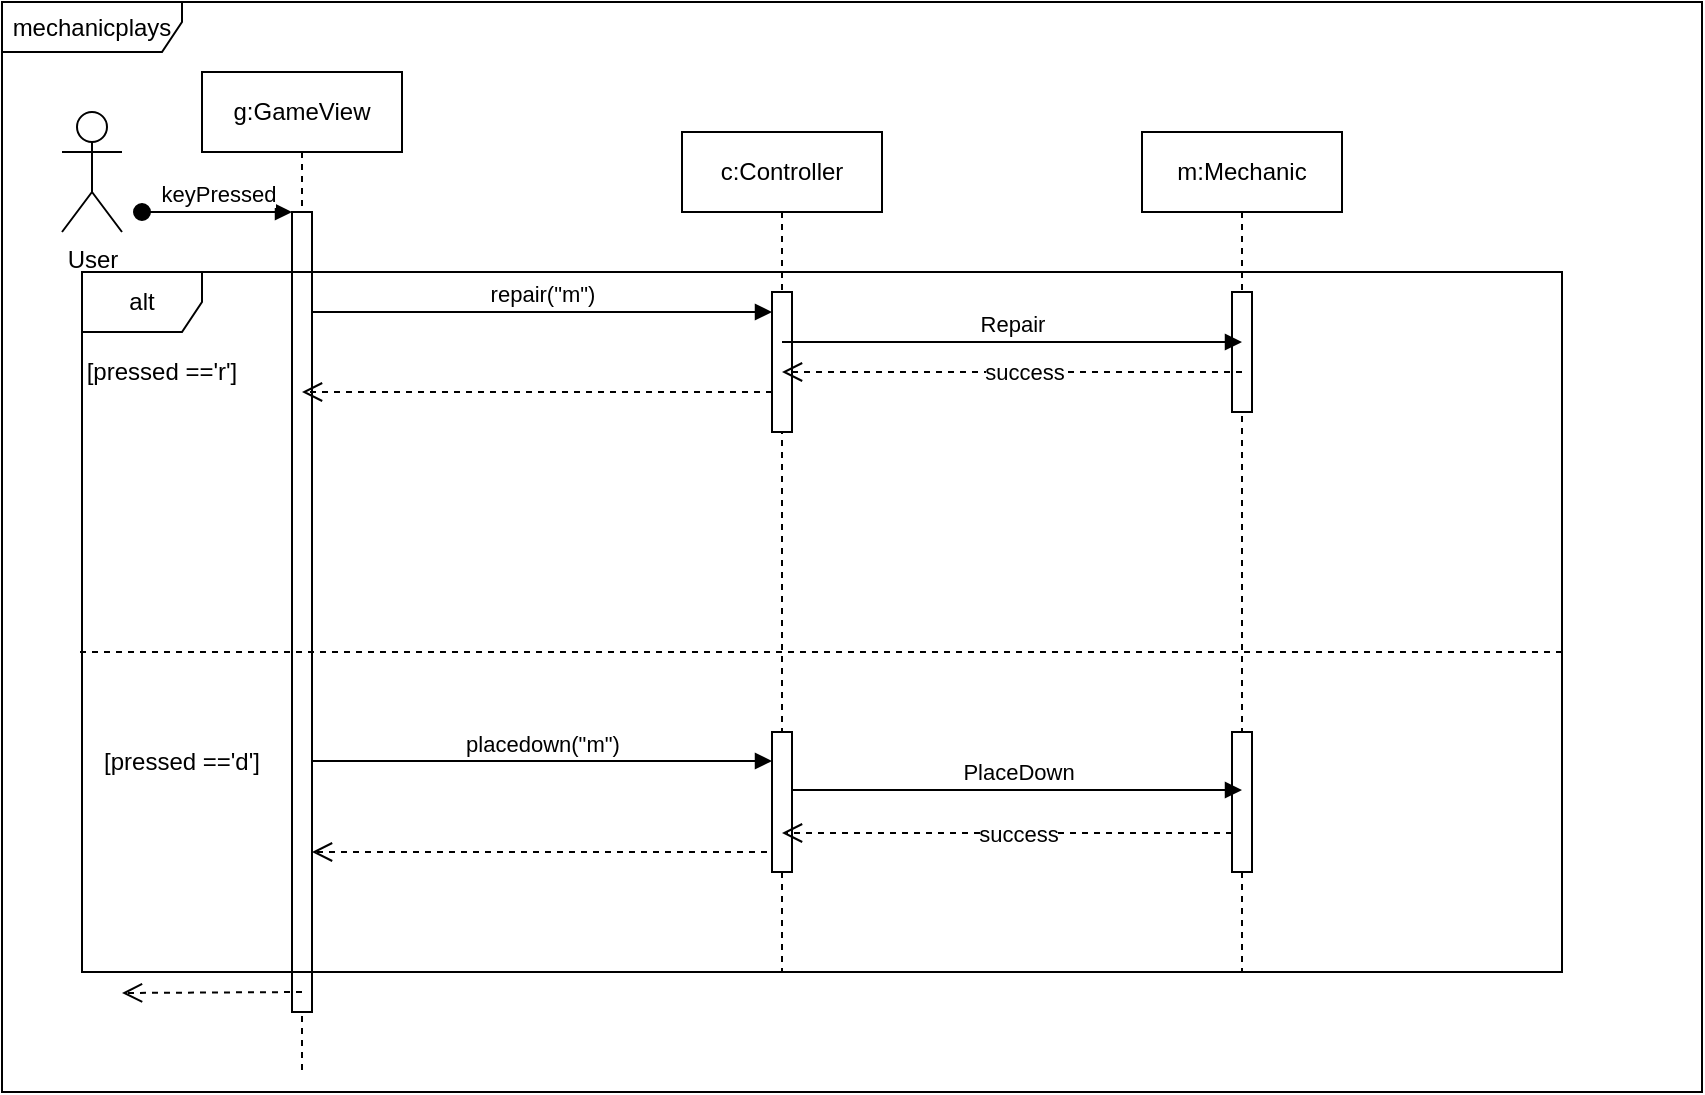 <mxfile version="21.3.2" type="device">
  <diagram name="Page-1" id="2YBvvXClWsGukQMizWep">
    <mxGraphModel dx="1900" dy="1681" grid="1" gridSize="10" guides="1" tooltips="1" connect="1" arrows="1" fold="1" page="1" pageScale="1" pageWidth="850" pageHeight="1100" math="0" shadow="0">
      <root>
        <mxCell id="0" />
        <mxCell id="1" parent="0" />
        <mxCell id="q2f-xhn5rMyfj30fSA3c-1" value="g:GameView" style="shape=umlLifeline;perimeter=lifelinePerimeter;whiteSpace=wrap;html=1;container=0;dropTarget=0;collapsible=0;recursiveResize=0;outlineConnect=0;portConstraint=eastwest;newEdgeStyle={&quot;edgeStyle&quot;:&quot;elbowEdgeStyle&quot;,&quot;elbow&quot;:&quot;vertical&quot;,&quot;curved&quot;:0,&quot;rounded&quot;:0};" parent="1" vertex="1">
          <mxGeometry x="40" y="10" width="100" height="500" as="geometry" />
        </mxCell>
        <mxCell id="q2f-xhn5rMyfj30fSA3c-2" value="" style="html=1;points=[];perimeter=orthogonalPerimeter;outlineConnect=0;targetShapes=umlLifeline;portConstraint=eastwest;newEdgeStyle={&quot;edgeStyle&quot;:&quot;elbowEdgeStyle&quot;,&quot;elbow&quot;:&quot;vertical&quot;,&quot;curved&quot;:0,&quot;rounded&quot;:0};" parent="q2f-xhn5rMyfj30fSA3c-1" vertex="1">
          <mxGeometry x="45" y="70" width="10" height="400" as="geometry" />
        </mxCell>
        <mxCell id="q2f-xhn5rMyfj30fSA3c-3" value="keyPressed" style="html=1;verticalAlign=bottom;startArrow=oval;endArrow=block;startSize=8;edgeStyle=elbowEdgeStyle;elbow=vertical;curved=0;rounded=0;" parent="q2f-xhn5rMyfj30fSA3c-1" target="q2f-xhn5rMyfj30fSA3c-2" edge="1">
          <mxGeometry relative="1" as="geometry">
            <mxPoint x="-30" y="70" as="sourcePoint" />
          </mxGeometry>
        </mxCell>
        <mxCell id="q2f-xhn5rMyfj30fSA3c-4" value="c:Controller" style="shape=umlLifeline;perimeter=lifelinePerimeter;whiteSpace=wrap;html=1;container=0;dropTarget=0;collapsible=0;recursiveResize=0;outlineConnect=0;portConstraint=eastwest;newEdgeStyle={&quot;edgeStyle&quot;:&quot;elbowEdgeStyle&quot;,&quot;elbow&quot;:&quot;vertical&quot;,&quot;curved&quot;:0,&quot;rounded&quot;:0};" parent="1" vertex="1">
          <mxGeometry x="280" y="40" width="100" height="420" as="geometry" />
        </mxCell>
        <mxCell id="q2f-xhn5rMyfj30fSA3c-5" value="" style="html=1;points=[];perimeter=orthogonalPerimeter;outlineConnect=0;targetShapes=umlLifeline;portConstraint=eastwest;newEdgeStyle={&quot;edgeStyle&quot;:&quot;elbowEdgeStyle&quot;,&quot;elbow&quot;:&quot;vertical&quot;,&quot;curved&quot;:0,&quot;rounded&quot;:0};" parent="q2f-xhn5rMyfj30fSA3c-4" vertex="1">
          <mxGeometry x="45" y="80" width="10" height="70" as="geometry" />
        </mxCell>
        <mxCell id="q2f-xhn5rMyfj30fSA3c-6" value="repair(&quot;m&quot;)" style="html=1;verticalAlign=bottom;endArrow=block;edgeStyle=elbowEdgeStyle;elbow=vertical;curved=0;rounded=0;" parent="1" source="q2f-xhn5rMyfj30fSA3c-2" target="q2f-xhn5rMyfj30fSA3c-5" edge="1">
          <mxGeometry relative="1" as="geometry">
            <mxPoint x="195" y="130" as="sourcePoint" />
            <Array as="points">
              <mxPoint x="240" y="130" />
              <mxPoint x="300" y="140" />
              <mxPoint x="180" y="120" />
            </Array>
          </mxGeometry>
        </mxCell>
        <mxCell id="q2f-xhn5rMyfj30fSA3c-7" value="m:Mechanic" style="shape=umlLifeline;perimeter=lifelinePerimeter;whiteSpace=wrap;html=1;container=0;dropTarget=0;collapsible=0;recursiveResize=0;outlineConnect=0;portConstraint=eastwest;newEdgeStyle={&quot;edgeStyle&quot;:&quot;elbowEdgeStyle&quot;,&quot;elbow&quot;:&quot;vertical&quot;,&quot;curved&quot;:0,&quot;rounded&quot;:0};" parent="1" vertex="1">
          <mxGeometry x="510" y="40" width="100" height="420" as="geometry" />
        </mxCell>
        <mxCell id="q2f-xhn5rMyfj30fSA3c-8" value="" style="html=1;points=[];perimeter=orthogonalPerimeter;outlineConnect=0;targetShapes=umlLifeline;portConstraint=eastwest;newEdgeStyle={&quot;edgeStyle&quot;:&quot;elbowEdgeStyle&quot;,&quot;elbow&quot;:&quot;vertical&quot;,&quot;curved&quot;:0,&quot;rounded&quot;:0};" parent="q2f-xhn5rMyfj30fSA3c-7" vertex="1">
          <mxGeometry x="45" y="80" width="10" height="60" as="geometry" />
        </mxCell>
        <mxCell id="q2f-xhn5rMyfj30fSA3c-9" value="alt" style="shape=umlFrame;whiteSpace=wrap;html=1;pointerEvents=0;" parent="1" vertex="1">
          <mxGeometry x="-20" y="110" width="740" height="350" as="geometry" />
        </mxCell>
        <mxCell id="q2f-xhn5rMyfj30fSA3c-10" value="[pressed ==&#39;r&#39;]" style="text;html=1;strokeColor=none;fillColor=none;align=center;verticalAlign=middle;whiteSpace=wrap;rounded=0;" parent="1" vertex="1">
          <mxGeometry x="-20" y="145" width="80" height="30" as="geometry" />
        </mxCell>
        <mxCell id="q2f-xhn5rMyfj30fSA3c-11" value="Repair" style="html=1;verticalAlign=bottom;endArrow=block;edgeStyle=elbowEdgeStyle;elbow=vertical;curved=0;rounded=0;" parent="1" edge="1">
          <mxGeometry relative="1" as="geometry">
            <mxPoint x="330" y="145" as="sourcePoint" />
            <Array as="points">
              <mxPoint x="475" y="145" />
              <mxPoint x="535" y="155" />
              <mxPoint x="415" y="135" />
            </Array>
            <mxPoint x="560" y="145" as="targetPoint" />
          </mxGeometry>
        </mxCell>
        <mxCell id="q2f-xhn5rMyfj30fSA3c-12" value="" style="html=1;verticalAlign=bottom;endArrow=open;dashed=1;endSize=8;edgeStyle=elbowEdgeStyle;elbow=vertical;curved=0;rounded=0;" parent="1" edge="1">
          <mxGeometry relative="1" as="geometry">
            <mxPoint x="330" y="159.5" as="targetPoint" />
            <Array as="points">
              <mxPoint x="440" y="160" />
              <mxPoint x="400" y="160" />
            </Array>
            <mxPoint x="560" y="160" as="sourcePoint" />
          </mxGeometry>
        </mxCell>
        <mxCell id="q2f-xhn5rMyfj30fSA3c-13" value="success" style="edgeLabel;html=1;align=center;verticalAlign=middle;resizable=0;points=[];" parent="q2f-xhn5rMyfj30fSA3c-12" vertex="1" connectable="0">
          <mxGeometry x="-0.153" y="-4" relative="1" as="geometry">
            <mxPoint x="-12" y="4" as="offset" />
          </mxGeometry>
        </mxCell>
        <mxCell id="q2f-xhn5rMyfj30fSA3c-14" value="" style="html=1;verticalAlign=bottom;endArrow=open;dashed=1;endSize=8;edgeStyle=elbowEdgeStyle;elbow=vertical;curved=0;rounded=0;" parent="1" source="q2f-xhn5rMyfj30fSA3c-5" edge="1">
          <mxGeometry relative="1" as="geometry">
            <mxPoint x="90" y="169.5" as="targetPoint" />
            <Array as="points">
              <mxPoint x="200" y="170" />
              <mxPoint x="160" y="170" />
            </Array>
            <mxPoint x="320" y="170" as="sourcePoint" />
          </mxGeometry>
        </mxCell>
        <mxCell id="q2f-xhn5rMyfj30fSA3c-15" value="&lt;br&gt;" style="edgeLabel;html=1;align=center;verticalAlign=middle;resizable=0;points=[];" parent="q2f-xhn5rMyfj30fSA3c-14" vertex="1" connectable="0">
          <mxGeometry x="-0.153" y="-4" relative="1" as="geometry">
            <mxPoint x="-12" y="4" as="offset" />
          </mxGeometry>
        </mxCell>
        <mxCell id="q2f-xhn5rMyfj30fSA3c-16" value="" style="html=1;verticalAlign=bottom;endArrow=open;dashed=1;endSize=8;edgeStyle=elbowEdgeStyle;elbow=vertical;curved=0;rounded=0;" parent="1" edge="1">
          <mxGeometry relative="1" as="geometry">
            <mxPoint y="470" as="targetPoint" />
            <Array as="points">
              <mxPoint x="110" y="470.5" />
              <mxPoint x="70" y="470.5" />
            </Array>
            <mxPoint x="90" y="470" as="sourcePoint" />
          </mxGeometry>
        </mxCell>
        <mxCell id="q2f-xhn5rMyfj30fSA3c-17" value="&lt;br&gt;" style="edgeLabel;html=1;align=center;verticalAlign=middle;resizable=0;points=[];" parent="q2f-xhn5rMyfj30fSA3c-16" vertex="1" connectable="0">
          <mxGeometry x="-0.153" y="-4" relative="1" as="geometry">
            <mxPoint x="-12" y="4" as="offset" />
          </mxGeometry>
        </mxCell>
        <mxCell id="q2f-xhn5rMyfj30fSA3c-18" value="User" style="shape=umlActor;verticalLabelPosition=bottom;verticalAlign=top;html=1;outlineConnect=0;" parent="1" vertex="1">
          <mxGeometry x="-30" y="30" width="30" height="60" as="geometry" />
        </mxCell>
        <mxCell id="q2f-xhn5rMyfj30fSA3c-24" value="" style="html=1;points=[];perimeter=orthogonalPerimeter;outlineConnect=0;targetShapes=umlLifeline;portConstraint=eastwest;newEdgeStyle={&quot;edgeStyle&quot;:&quot;elbowEdgeStyle&quot;,&quot;elbow&quot;:&quot;vertical&quot;,&quot;curved&quot;:0,&quot;rounded&quot;:0};" parent="1" vertex="1">
          <mxGeometry x="325" y="340" width="10" height="70" as="geometry" />
        </mxCell>
        <mxCell id="q2f-xhn5rMyfj30fSA3c-25" value="" style="html=1;points=[];perimeter=orthogonalPerimeter;outlineConnect=0;targetShapes=umlLifeline;portConstraint=eastwest;newEdgeStyle={&quot;edgeStyle&quot;:&quot;elbowEdgeStyle&quot;,&quot;elbow&quot;:&quot;vertical&quot;,&quot;curved&quot;:0,&quot;rounded&quot;:0};" parent="1" vertex="1">
          <mxGeometry x="555" y="340" width="10" height="70" as="geometry" />
        </mxCell>
        <mxCell id="q2f-xhn5rMyfj30fSA3c-27" value="[pressed ==&#39;d&#39;]" style="text;html=1;strokeColor=none;fillColor=none;align=center;verticalAlign=middle;whiteSpace=wrap;rounded=0;" parent="1" vertex="1">
          <mxGeometry x="-10" y="340" width="80" height="30" as="geometry" />
        </mxCell>
        <mxCell id="q2f-xhn5rMyfj30fSA3c-31" value="PlaceDown" style="html=1;verticalAlign=bottom;endArrow=block;edgeStyle=elbowEdgeStyle;elbow=vertical;curved=0;rounded=0;" parent="1" edge="1">
          <mxGeometry relative="1" as="geometry">
            <mxPoint x="335" y="369" as="sourcePoint" />
            <Array as="points">
              <mxPoint x="480" y="369" />
              <mxPoint x="540" y="379" />
              <mxPoint x="420" y="359" />
            </Array>
            <mxPoint x="560" y="369.5" as="targetPoint" />
          </mxGeometry>
        </mxCell>
        <mxCell id="q2f-xhn5rMyfj30fSA3c-34" value="" style="html=1;verticalAlign=bottom;endArrow=open;dashed=1;endSize=8;edgeStyle=elbowEdgeStyle;elbow=vertical;curved=0;rounded=0;" parent="1" edge="1">
          <mxGeometry relative="1" as="geometry">
            <mxPoint x="330" y="390" as="targetPoint" />
            <Array as="points">
              <mxPoint x="435" y="390.5" />
              <mxPoint x="395" y="390.5" />
            </Array>
            <mxPoint x="555" y="390.5" as="sourcePoint" />
          </mxGeometry>
        </mxCell>
        <mxCell id="q2f-xhn5rMyfj30fSA3c-35" value="success" style="edgeLabel;html=1;align=center;verticalAlign=middle;resizable=0;points=[];" parent="q2f-xhn5rMyfj30fSA3c-34" vertex="1" connectable="0">
          <mxGeometry x="-0.153" y="-4" relative="1" as="geometry">
            <mxPoint x="-12" y="4" as="offset" />
          </mxGeometry>
        </mxCell>
        <mxCell id="q2f-xhn5rMyfj30fSA3c-41" value="" style="html=1;verticalAlign=bottom;endArrow=open;dashed=1;endSize=8;edgeStyle=elbowEdgeStyle;elbow=vertical;curved=0;rounded=0;" parent="1" target="q2f-xhn5rMyfj30fSA3c-2" edge="1">
          <mxGeometry relative="1" as="geometry">
            <mxPoint x="100" y="409" as="targetPoint" />
            <Array as="points">
              <mxPoint x="270" y="400" />
              <mxPoint x="205" y="409.5" />
              <mxPoint x="165" y="409.5" />
            </Array>
            <mxPoint x="325" y="409.5" as="sourcePoint" />
          </mxGeometry>
        </mxCell>
        <mxCell id="q2f-xhn5rMyfj30fSA3c-43" value="placedown(&quot;m&quot;)" style="html=1;verticalAlign=bottom;endArrow=block;edgeStyle=elbowEdgeStyle;elbow=vertical;curved=0;rounded=0;" parent="1" edge="1">
          <mxGeometry relative="1" as="geometry">
            <mxPoint x="95" y="354.5" as="sourcePoint" />
            <Array as="points">
              <mxPoint x="240" y="354.5" />
              <mxPoint x="300" y="364.5" />
              <mxPoint x="180" y="344.5" />
            </Array>
            <mxPoint x="325" y="354.5" as="targetPoint" />
          </mxGeometry>
        </mxCell>
        <mxCell id="q2f-xhn5rMyfj30fSA3c-45" value="" style="endArrow=none;dashed=1;html=1;rounded=0;entryX=1.002;entryY=0.287;entryDx=0;entryDy=0;entryPerimeter=0;" parent="1" edge="1">
          <mxGeometry width="50" height="50" relative="1" as="geometry">
            <mxPoint x="-21" y="300" as="sourcePoint" />
            <mxPoint x="720" y="300" as="targetPoint" />
            <Array as="points" />
          </mxGeometry>
        </mxCell>
        <mxCell id="cvBhsyISIxcSWN2OACk0-1" value="mechanicplays" style="shape=umlFrame;whiteSpace=wrap;html=1;pointerEvents=0;width=90;height=25;" vertex="1" parent="1">
          <mxGeometry x="-60" y="-25" width="850" height="545" as="geometry" />
        </mxCell>
      </root>
    </mxGraphModel>
  </diagram>
</mxfile>
